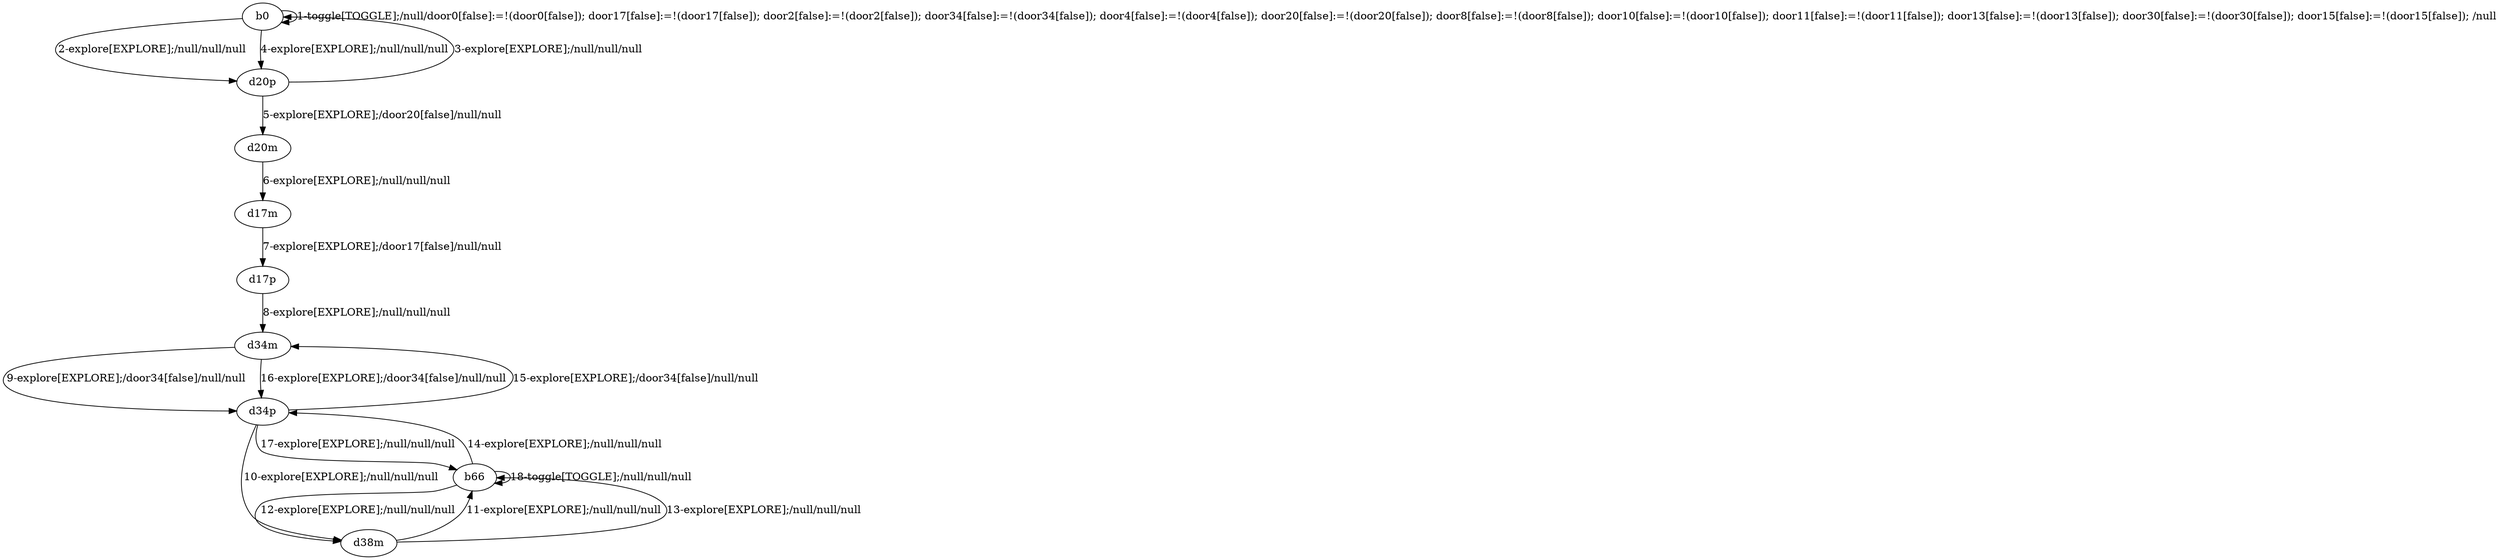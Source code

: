 # Total number of goals covered by this test: 1
# b66 --> b66

digraph g {
"b0" -> "b0" [label = "1-toggle[TOGGLE];/null/door0[false]:=!(door0[false]); door17[false]:=!(door17[false]); door2[false]:=!(door2[false]); door34[false]:=!(door34[false]); door4[false]:=!(door4[false]); door20[false]:=!(door20[false]); door8[false]:=!(door8[false]); door10[false]:=!(door10[false]); door11[false]:=!(door11[false]); door13[false]:=!(door13[false]); door30[false]:=!(door30[false]); door15[false]:=!(door15[false]); /null"];
"b0" -> "d20p" [label = "2-explore[EXPLORE];/null/null/null"];
"d20p" -> "b0" [label = "3-explore[EXPLORE];/null/null/null"];
"b0" -> "d20p" [label = "4-explore[EXPLORE];/null/null/null"];
"d20p" -> "d20m" [label = "5-explore[EXPLORE];/door20[false]/null/null"];
"d20m" -> "d17m" [label = "6-explore[EXPLORE];/null/null/null"];
"d17m" -> "d17p" [label = "7-explore[EXPLORE];/door17[false]/null/null"];
"d17p" -> "d34m" [label = "8-explore[EXPLORE];/null/null/null"];
"d34m" -> "d34p" [label = "9-explore[EXPLORE];/door34[false]/null/null"];
"d34p" -> "d38m" [label = "10-explore[EXPLORE];/null/null/null"];
"d38m" -> "b66" [label = "11-explore[EXPLORE];/null/null/null"];
"b66" -> "d38m" [label = "12-explore[EXPLORE];/null/null/null"];
"d38m" -> "b66" [label = "13-explore[EXPLORE];/null/null/null"];
"b66" -> "d34p" [label = "14-explore[EXPLORE];/null/null/null"];
"d34p" -> "d34m" [label = "15-explore[EXPLORE];/door34[false]/null/null"];
"d34m" -> "d34p" [label = "16-explore[EXPLORE];/door34[false]/null/null"];
"d34p" -> "b66" [label = "17-explore[EXPLORE];/null/null/null"];
"b66" -> "b66" [label = "18-toggle[TOGGLE];/null/null/null"];
}